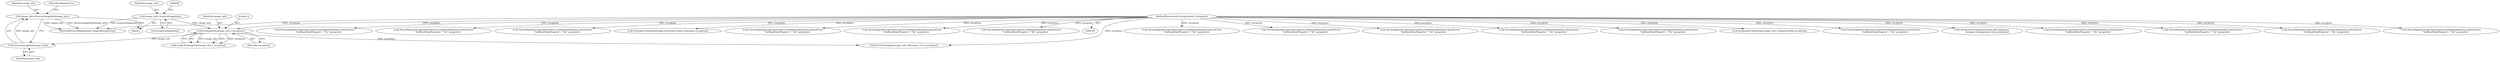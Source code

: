 digraph "0_ImageMagick_b61d35eaccc0a7ddeff8a1c3abfcd0a43ccf210b@pointer" {
"1001034" [label="(Call,image_info=DestroyImageInfo(image_info))"];
"1001036" [label="(Call,DestroyImageInfo(image_info))"];
"1001007" [label="(Call,SetImageInfo(image_info,1,exception))"];
"1000994" [label="(Call,image_info=AcquireImageInfo())"];
"1000142" [label="(MethodParameterIn,ExceptionInfo *exception)"];
"1000991" [label="(Block,)"];
"1000906" [label="(Call,ThrowMagickException(exception,GetMagickModule(),OptionError,\n             \"SetReadOnlyProperty\",\"`%s'\",property))"];
"1001013" [label="(Call,FileToStringInfo(image_info->filename,~0UL,exception))"];
"1000995" [label="(Identifier,image_info)"];
"1001103" [label="(Call,ThrowMagickException(exception,GetMagickModule(),OptionError,\n            \"SetReadOnlyProperty\",\"`%s'\",property))"];
"1000210" [label="(Call,ThrowMagickException(exception,GetMagickModule(),OptionError,\n         \"SetReadOnlyProperty\",\"`%s'\",property))"];
"1001188" [label="(Call,ThrowMagickException(exception,GetMagickModule(),OptionError,\n            \"SetReadOnlyProperty\",\"`%s'\",property))"];
"1000711" [label="(Call,ThrowMagickException(exception,GetMagickModule(),OptionError,\n            \"SetReadOnlyProperty\",\"`%s'\",property))"];
"1001027" [label="(Call,SetImageProfile(image,image_info->magick,profile,exception))"];
"1001257" [label="(MethodReturn,MagickExport MagickBooleanType)"];
"1000638" [label="(Call,ThrowMagickException(exception,GetMagickModule(),OptionError,\n            \"SetReadOnlyProperty\",\"`%s'\",property))"];
"1000257" [label="(Call,QueryColorCompliance(value,AllCompliance,\n               &image->background_color,exception))"];
"1000142" [label="(MethodParameterIn,ExceptionInfo *exception)"];
"1001233" [label="(Call,ThrowMagickException(exception,GetMagickModule(),OptionError,\n            \"SetReadOnlyProperty\",\"`%s'\",property))"];
"1001005" [label="(Call,(void) SetImageInfo(image_info,1,exception))"];
"1000615" [label="(Call,ThrowMagickException(exception,GetMagickModule(),OptionError,\n            \"SetReadOnlyProperty\",\"`%s'\",property))"];
"1001009" [label="(Literal,1)"];
"1000821" [label="(Call,ThrowMagickException(exception,GetMagickModule(),OptionError,\n            \"SetReadOnlyProperty\",\"`%s'\",property))"];
"1000927" [label="(Call,ThrowMagickException(exception,GetMagickModule(),OptionError,\n            \"SetReadOnlyProperty\",\"`%s'\",property))"];
"1000994" [label="(Call,image_info=AcquireImageInfo())"];
"1001008" [label="(Identifier,image_info)"];
"1000235" [label="(Call,ThrowMagickException(exception,GetMagickModule(),OptionError,\n            \"SetReadOnlyProperty\",\"`%s'\",property))"];
"1000976" [label="(Call,ThrowMagickException(exception,GetMagickModule(),OptionError,\n            \"SetReadOnlyProperty\",\"`%s'\",property))"];
"1000497" [label="(Call,ThrowMagickException(exception,GetMagickModule(),OptionError,\n            \"SetReadOnlyProperty\",\"`%s'\",property))"];
"1001007" [label="(Call,SetImageInfo(image_info,1,exception))"];
"1001036" [label="(Call,DestroyImageInfo(image_info))"];
"1001037" [label="(Identifier,image_info)"];
"1000996" [label="(Call,AcquireImageInfo())"];
"1000308" [label="(Call,SetImageColorspace(image,(ColorspaceType) colorspace,exception))"];
"1000278" [label="(Call,ThrowMagickException(exception,GetMagickModule(),OptionError,\n            \"SetReadOnlyProperty\",\"`%s'\",property))"];
"1001034" [label="(Call,image_info=DestroyImageInfo(image_info))"];
"1000842" [label="(Call,ThrowMagickException(exception,GetMagickModule(),OptionError,\n            \"SetReadOnlyProperty\",\"`%s'\",property))"];
"1001035" [label="(Identifier,image_info)"];
"1001210" [label="(Call,ThrowMagickException(exception,GetMagickModule(),OptionError,\n            \"SetReadOnlyProperty\",\"`%s'\",property))"];
"1001010" [label="(Identifier,exception)"];
"1001039" [label="(Identifier,MagickTrue)"];
"1001034" -> "1000991"  [label="AST: "];
"1001034" -> "1001036"  [label="CFG: "];
"1001035" -> "1001034"  [label="AST: "];
"1001036" -> "1001034"  [label="AST: "];
"1001039" -> "1001034"  [label="CFG: "];
"1001034" -> "1001257"  [label="DDG: DestroyImageInfo(image_info)"];
"1001034" -> "1001257"  [label="DDG: image_info"];
"1001036" -> "1001034"  [label="DDG: image_info"];
"1001036" -> "1001037"  [label="CFG: "];
"1001037" -> "1001036"  [label="AST: "];
"1001007" -> "1001036"  [label="DDG: image_info"];
"1001007" -> "1001005"  [label="AST: "];
"1001007" -> "1001010"  [label="CFG: "];
"1001008" -> "1001007"  [label="AST: "];
"1001009" -> "1001007"  [label="AST: "];
"1001010" -> "1001007"  [label="AST: "];
"1001005" -> "1001007"  [label="CFG: "];
"1001007" -> "1001005"  [label="DDG: image_info"];
"1001007" -> "1001005"  [label="DDG: 1"];
"1001007" -> "1001005"  [label="DDG: exception"];
"1000994" -> "1001007"  [label="DDG: image_info"];
"1000142" -> "1001007"  [label="DDG: exception"];
"1001007" -> "1001013"  [label="DDG: exception"];
"1000994" -> "1000991"  [label="AST: "];
"1000994" -> "1000996"  [label="CFG: "];
"1000995" -> "1000994"  [label="AST: "];
"1000996" -> "1000994"  [label="AST: "];
"1000998" -> "1000994"  [label="CFG: "];
"1000994" -> "1001257"  [label="DDG: AcquireImageInfo()"];
"1000142" -> "1000138"  [label="AST: "];
"1000142" -> "1001257"  [label="DDG: exception"];
"1000142" -> "1000210"  [label="DDG: exception"];
"1000142" -> "1000235"  [label="DDG: exception"];
"1000142" -> "1000257"  [label="DDG: exception"];
"1000142" -> "1000278"  [label="DDG: exception"];
"1000142" -> "1000308"  [label="DDG: exception"];
"1000142" -> "1000497"  [label="DDG: exception"];
"1000142" -> "1000615"  [label="DDG: exception"];
"1000142" -> "1000638"  [label="DDG: exception"];
"1000142" -> "1000711"  [label="DDG: exception"];
"1000142" -> "1000821"  [label="DDG: exception"];
"1000142" -> "1000842"  [label="DDG: exception"];
"1000142" -> "1000906"  [label="DDG: exception"];
"1000142" -> "1000927"  [label="DDG: exception"];
"1000142" -> "1000976"  [label="DDG: exception"];
"1000142" -> "1001013"  [label="DDG: exception"];
"1000142" -> "1001027"  [label="DDG: exception"];
"1000142" -> "1001103"  [label="DDG: exception"];
"1000142" -> "1001188"  [label="DDG: exception"];
"1000142" -> "1001210"  [label="DDG: exception"];
"1000142" -> "1001233"  [label="DDG: exception"];
}
